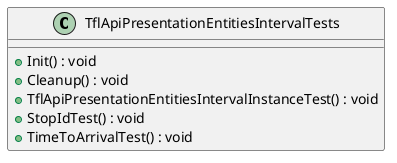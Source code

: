@startuml
class TflApiPresentationEntitiesIntervalTests {
    + Init() : void
    + Cleanup() : void
    + TflApiPresentationEntitiesIntervalInstanceTest() : void
    + StopIdTest() : void
    + TimeToArrivalTest() : void
}
@enduml
